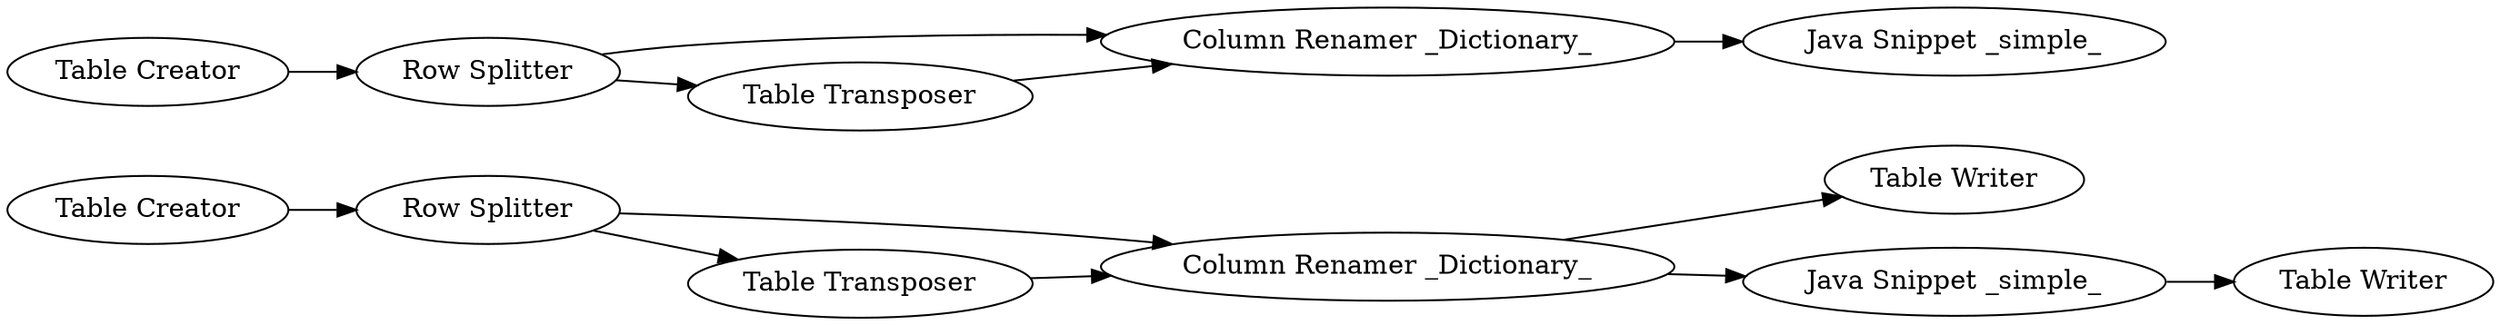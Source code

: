 digraph {
	1 [label="Table Creator"]
	2 [label="Row Splitter"]
	4 [label="Column Renamer _Dictionary_"]
	5 [label="Table Transposer"]
	7 [label="Table Writer"]
	8 [label="Table Writer"]
	9 [label="Table Creator"]
	10 [label="Row Splitter"]
	12 [label="Column Renamer _Dictionary_"]
	13 [label="Table Transposer"]
	15 [label="Java Snippet _simple_"]
	16 [label="Java Snippet _simple_"]
	1 -> 2
	2 -> 4
	2 -> 5
	4 -> 7
	4 -> 15
	5 -> 4
	9 -> 10
	10 -> 12
	10 -> 13
	12 -> 16
	13 -> 12
	15 -> 8
	rankdir=LR
}
